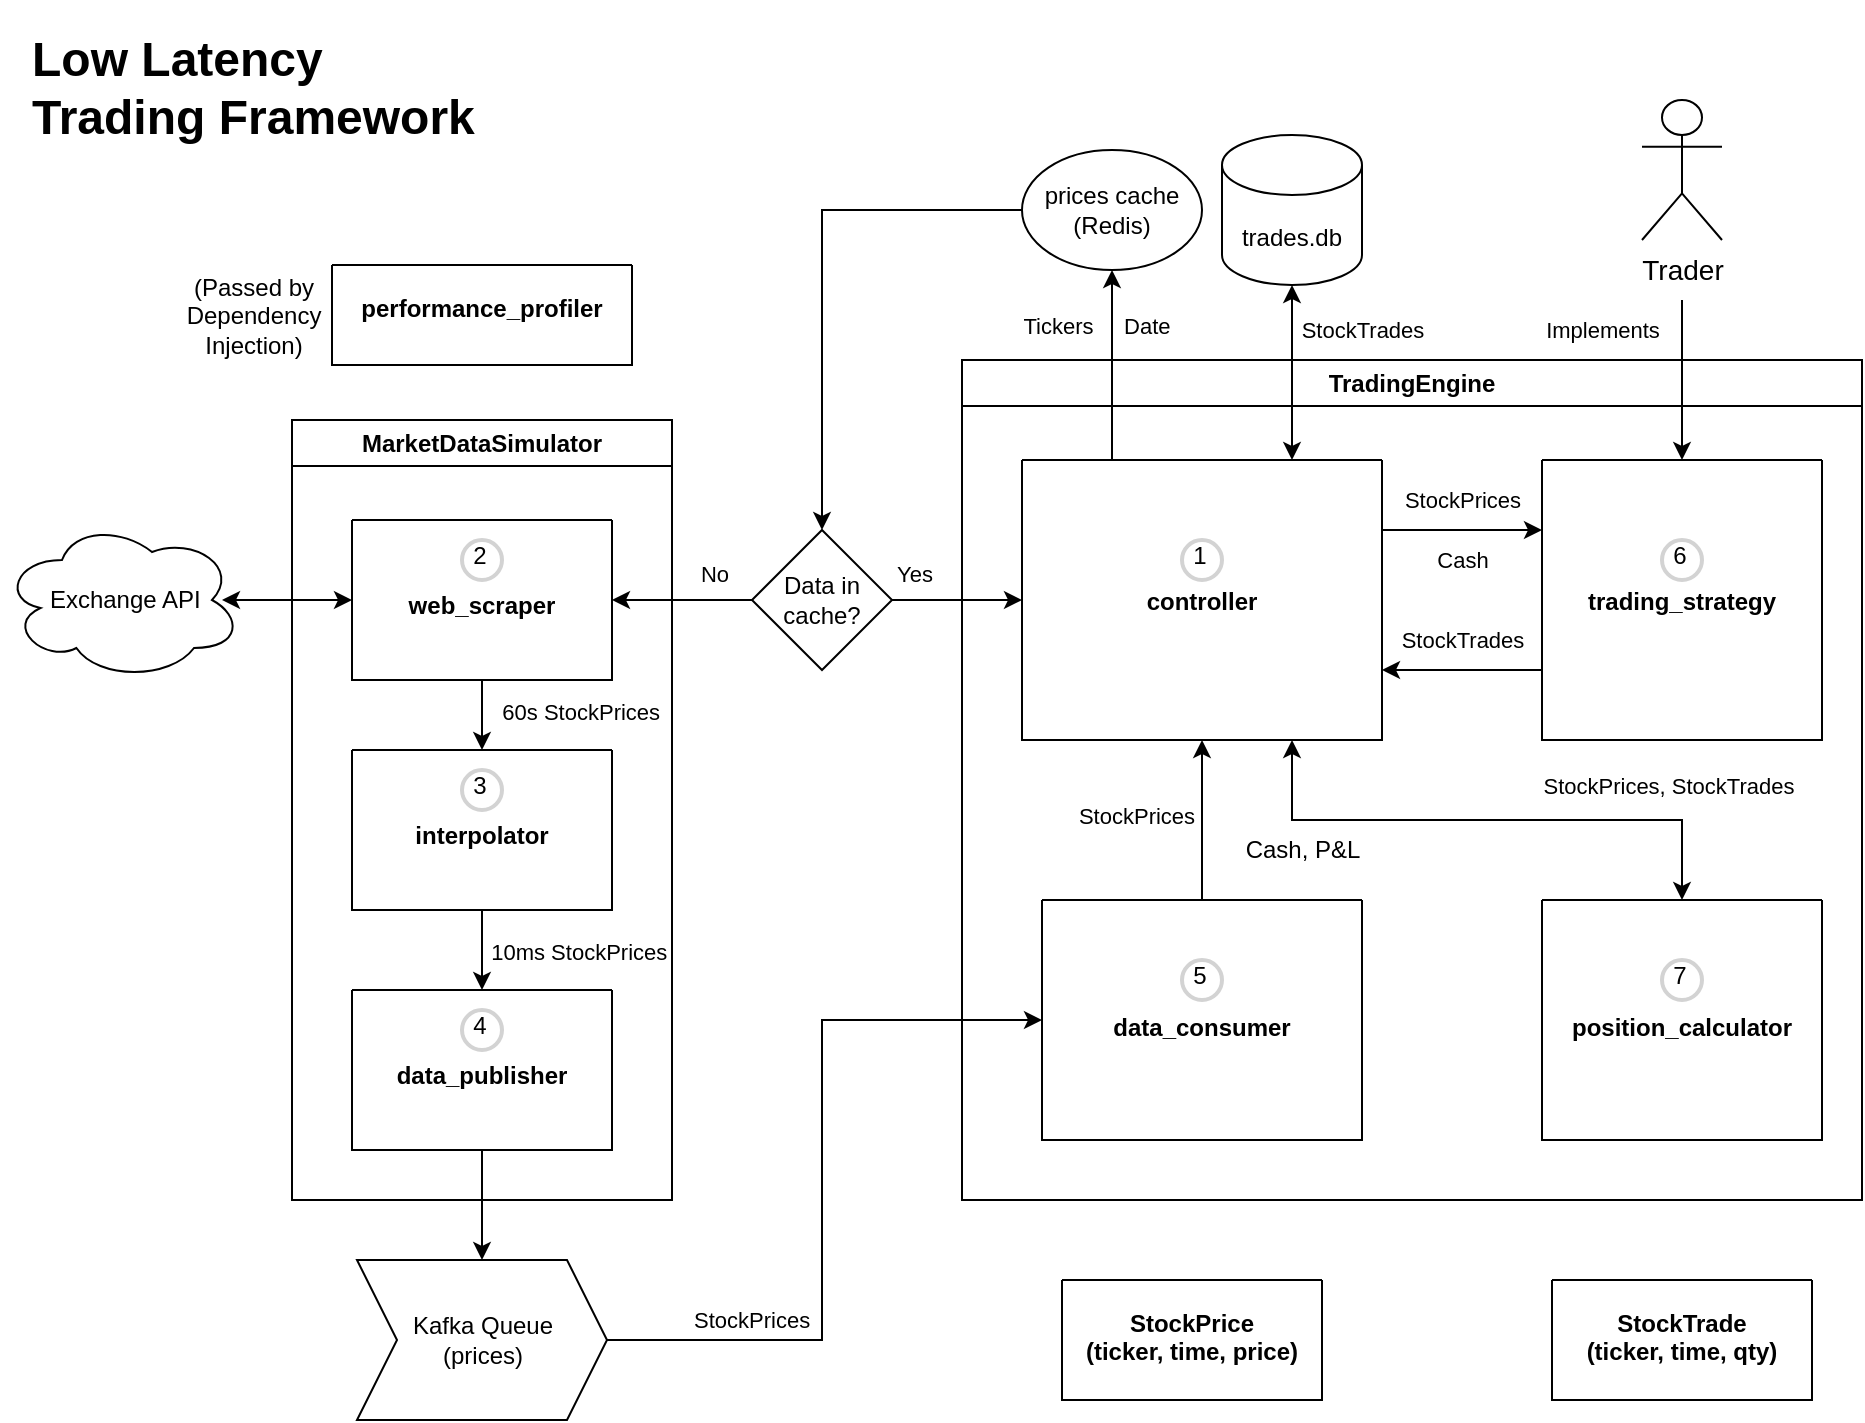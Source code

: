 <mxfile version="21.6.6" type="github">
  <diagram name="Page-1" id="HJ9jNkHiMD2bMJOVGWQ4">
    <mxGraphModel dx="1313" dy="746" grid="1" gridSize="10" guides="1" tooltips="1" connect="1" arrows="1" fold="1" page="1" pageScale="1" pageWidth="850" pageHeight="1100" math="0" shadow="0">
      <root>
        <mxCell id="0" />
        <mxCell id="1" parent="0" />
        <mxCell id="1LkRzJWSa4FL7F2BaM_C-1" value="TradingEngine" style="swimlane;whiteSpace=wrap;html=1;labelBackgroundColor=none;fillOpacity=0;" vertex="1" parent="1">
          <mxGeometry x="570" y="320" width="450" height="420" as="geometry" />
        </mxCell>
        <mxCell id="1LkRzJWSa4FL7F2BaM_C-2" value="&#xa;&#xa;&#xa;&#xa;&#xa;&#xa;&#xa;&#xa;&#xa;&#xa;trading_strategy" style="swimlane;startSize=0;labelBackgroundColor=none;" vertex="1" parent="1LkRzJWSa4FL7F2BaM_C-1">
          <mxGeometry x="290" y="50" width="140" height="140" as="geometry" />
        </mxCell>
        <mxCell id="1LkRzJWSa4FL7F2BaM_C-3" value="6" style="ellipse;html=1;aspect=fixed;strokeWidth=2;spacingBottom=4;spacingRight=2;strokeColor=#d3d3d3;labelBackgroundColor=none;whiteSpace=wrap;fillOpacity=0;" vertex="1" parent="1LkRzJWSa4FL7F2BaM_C-2">
          <mxGeometry x="60" y="40" width="20" height="20" as="geometry" />
        </mxCell>
        <mxCell id="1LkRzJWSa4FL7F2BaM_C-4" value="&#xa;&#xa;&#xa;&#xa;&#xa;&#xa;&#xa;&#xa;&#xa;&#xa;controller" style="swimlane;startSize=0;labelBackgroundColor=none;" vertex="1" parent="1LkRzJWSa4FL7F2BaM_C-1">
          <mxGeometry x="30" y="50" width="180" height="140" as="geometry" />
        </mxCell>
        <mxCell id="1LkRzJWSa4FL7F2BaM_C-5" value="1" style="ellipse;whiteSpace=wrap;html=1;aspect=fixed;strokeWidth=2;spacingBottom=4;spacingRight=2;strokeColor=#d3d3d3;fillOpacity=0;" vertex="1" parent="1LkRzJWSa4FL7F2BaM_C-4">
          <mxGeometry x="80" y="40" width="20" height="20" as="geometry" />
        </mxCell>
        <mxCell id="1LkRzJWSa4FL7F2BaM_C-6" value="&#xa;&#xa;&#xa;&#xa;&#xa;&#xa;&#xa;&#xa;&#xa;data_consumer" style="swimlane;startSize=0;labelBackgroundColor=none;" vertex="1" parent="1LkRzJWSa4FL7F2BaM_C-1">
          <mxGeometry x="40" y="270" width="160" height="120" as="geometry" />
        </mxCell>
        <mxCell id="1LkRzJWSa4FL7F2BaM_C-7" value="5" style="ellipse;whiteSpace=wrap;html=1;aspect=fixed;strokeWidth=2;spacingBottom=4;spacingRight=2;strokeColor=#d3d3d3;fillOpacity=0;" vertex="1" parent="1LkRzJWSa4FL7F2BaM_C-6">
          <mxGeometry x="70" y="30" width="20" height="20" as="geometry" />
        </mxCell>
        <mxCell id="1LkRzJWSa4FL7F2BaM_C-8" value="&#xa;&#xa;&#xa;&#xa;&#xa;&#xa;&#xa;&#xa;&#xa;position_calculator" style="swimlane;startSize=0;labelBackgroundColor=none;" vertex="1" parent="1LkRzJWSa4FL7F2BaM_C-1">
          <mxGeometry x="290" y="270" width="140" height="120" as="geometry" />
        </mxCell>
        <mxCell id="1LkRzJWSa4FL7F2BaM_C-9" value="7" style="ellipse;whiteSpace=wrap;html=1;aspect=fixed;strokeWidth=2;spacingBottom=4;spacingRight=2;strokeColor=#d3d3d3;fillOpacity=0;" vertex="1" parent="1LkRzJWSa4FL7F2BaM_C-8">
          <mxGeometry x="60" y="30" width="20" height="20" as="geometry" />
        </mxCell>
        <mxCell id="1LkRzJWSa4FL7F2BaM_C-10" value="" style="endArrow=classic;startArrow=classic;html=1;rounded=0;entryX=0.75;entryY=1;entryDx=0;entryDy=0;exitX=0.5;exitY=0;exitDx=0;exitDy=0;labelBackgroundColor=none;" edge="1" parent="1LkRzJWSa4FL7F2BaM_C-1" source="1LkRzJWSa4FL7F2BaM_C-8" target="1LkRzJWSa4FL7F2BaM_C-4">
          <mxGeometry width="50" height="50" relative="1" as="geometry">
            <mxPoint x="95" y="270" as="sourcePoint" />
            <mxPoint x="115" y="230" as="targetPoint" />
            <Array as="points">
              <mxPoint x="360" y="230" />
              <mxPoint x="165" y="230" />
            </Array>
          </mxGeometry>
        </mxCell>
        <mxCell id="1LkRzJWSa4FL7F2BaM_C-11" value="" style="endArrow=classic;html=1;rounded=0;exitX=0.5;exitY=0;exitDx=0;exitDy=0;entryX=0.5;entryY=1;entryDx=0;entryDy=0;labelBackgroundColor=none;" edge="1" parent="1LkRzJWSa4FL7F2BaM_C-1" source="1LkRzJWSa4FL7F2BaM_C-6" target="1LkRzJWSa4FL7F2BaM_C-4">
          <mxGeometry width="50" height="50" relative="1" as="geometry">
            <mxPoint x="-140" y="230" as="sourcePoint" />
            <mxPoint x="-90" y="180" as="targetPoint" />
          </mxGeometry>
        </mxCell>
        <mxCell id="1LkRzJWSa4FL7F2BaM_C-12" value="StockPrices" style="edgeLabel;html=1;align=center;verticalAlign=middle;resizable=0;points=[];labelBackgroundColor=none;" vertex="1" connectable="0" parent="1LkRzJWSa4FL7F2BaM_C-1">
          <mxGeometry x="70" y="230.004" as="geometry">
            <mxPoint x="17" y="-2" as="offset" />
          </mxGeometry>
        </mxCell>
        <mxCell id="1LkRzJWSa4FL7F2BaM_C-13" value="StockPrices, StockTrades" style="edgeLabel;html=1;align=center;verticalAlign=middle;resizable=0;points=[];labelBackgroundColor=none;" vertex="1" connectable="0" parent="1LkRzJWSa4FL7F2BaM_C-1">
          <mxGeometry x="360" y="210.004" as="geometry">
            <mxPoint x="-7" y="3" as="offset" />
          </mxGeometry>
        </mxCell>
        <mxCell id="1LkRzJWSa4FL7F2BaM_C-14" value="" style="endArrow=classic;html=1;rounded=0;exitX=1;exitY=0.25;exitDx=0;exitDy=0;entryX=0;entryY=0.25;entryDx=0;entryDy=0;" edge="1" parent="1LkRzJWSa4FL7F2BaM_C-1" source="1LkRzJWSa4FL7F2BaM_C-4" target="1LkRzJWSa4FL7F2BaM_C-2">
          <mxGeometry width="50" height="50" relative="1" as="geometry">
            <mxPoint x="70" y="280" as="sourcePoint" />
            <mxPoint x="120" y="230" as="targetPoint" />
          </mxGeometry>
        </mxCell>
        <mxCell id="1LkRzJWSa4FL7F2BaM_C-15" value="" style="endArrow=classic;html=1;rounded=0;exitX=0;exitY=0.75;exitDx=0;exitDy=0;entryX=1;entryY=0.75;entryDx=0;entryDy=0;" edge="1" parent="1LkRzJWSa4FL7F2BaM_C-1" source="1LkRzJWSa4FL7F2BaM_C-2" target="1LkRzJWSa4FL7F2BaM_C-4">
          <mxGeometry width="50" height="50" relative="1" as="geometry">
            <mxPoint x="70" y="280" as="sourcePoint" />
            <mxPoint x="120" y="230" as="targetPoint" />
          </mxGeometry>
        </mxCell>
        <mxCell id="1LkRzJWSa4FL7F2BaM_C-16" value="StockPrices" style="edgeLabel;html=1;align=center;verticalAlign=middle;resizable=0;points=[];labelBackgroundColor=none;" vertex="1" connectable="0" parent="1LkRzJWSa4FL7F2BaM_C-1">
          <mxGeometry x="290" y="100.0" as="geometry">
            <mxPoint x="-40" y="-30" as="offset" />
          </mxGeometry>
        </mxCell>
        <mxCell id="1LkRzJWSa4FL7F2BaM_C-17" value="Cash, P&amp;amp;L" style="text;html=1;align=center;verticalAlign=middle;resizable=0;points=[];autosize=1;strokeColor=none;fillColor=none;" vertex="1" parent="1LkRzJWSa4FL7F2BaM_C-1">
          <mxGeometry x="130" y="230" width="80" height="30" as="geometry" />
        </mxCell>
        <mxCell id="1LkRzJWSa4FL7F2BaM_C-18" value="StockTrades" style="edgeLabel;html=1;align=center;verticalAlign=middle;resizable=0;points=[];labelBackgroundColor=none;" vertex="1" connectable="0" parent="1LkRzJWSa4FL7F2BaM_C-1">
          <mxGeometry x="290" y="170.0" as="geometry">
            <mxPoint x="-40" y="-30" as="offset" />
          </mxGeometry>
        </mxCell>
        <mxCell id="1LkRzJWSa4FL7F2BaM_C-19" value="Cash" style="edgeLabel;html=1;align=center;verticalAlign=middle;resizable=0;points=[];labelBackgroundColor=none;" vertex="1" connectable="0" parent="1LkRzJWSa4FL7F2BaM_C-1">
          <mxGeometry x="290" y="130.0" as="geometry">
            <mxPoint x="-40" y="-30" as="offset" />
          </mxGeometry>
        </mxCell>
        <mxCell id="1LkRzJWSa4FL7F2BaM_C-20" value="MarketDataSimulator" style="swimlane;whiteSpace=wrap;html=1;labelBackgroundColor=none;fillOpacity=0;" vertex="1" parent="1">
          <mxGeometry x="235" y="350" width="190" height="390" as="geometry" />
        </mxCell>
        <mxCell id="1LkRzJWSa4FL7F2BaM_C-21" value="&#xa;&#xa;&#xa;&#xa;&#xa;&#xa;interpolator" style="swimlane;startSize=0;labelBackgroundColor=none;" vertex="1" parent="1LkRzJWSa4FL7F2BaM_C-20">
          <mxGeometry x="30" y="165" width="130" height="80" as="geometry" />
        </mxCell>
        <mxCell id="1LkRzJWSa4FL7F2BaM_C-22" value="3" style="ellipse;whiteSpace=wrap;html=1;aspect=fixed;strokeWidth=2;spacingBottom=4;spacingRight=2;strokeColor=#d3d3d3;fillOpacity=0;" vertex="1" parent="1LkRzJWSa4FL7F2BaM_C-21">
          <mxGeometry x="55" y="10" width="20" height="20" as="geometry" />
        </mxCell>
        <mxCell id="1LkRzJWSa4FL7F2BaM_C-23" value="&#xa;&#xa;&#xa;&#xa;&#xa;&#xa;data_publisher" style="swimlane;startSize=0;labelBackgroundColor=none;" vertex="1" parent="1LkRzJWSa4FL7F2BaM_C-20">
          <mxGeometry x="30" y="285" width="130" height="80" as="geometry" />
        </mxCell>
        <mxCell id="1LkRzJWSa4FL7F2BaM_C-24" value="4" style="ellipse;whiteSpace=wrap;html=1;aspect=fixed;strokeWidth=2;spacingBottom=4;spacingRight=2;strokeColor=#d3d3d3;fillOpacity=0;" vertex="1" parent="1LkRzJWSa4FL7F2BaM_C-23">
          <mxGeometry x="55" y="10" width="20" height="20" as="geometry" />
        </mxCell>
        <mxCell id="1LkRzJWSa4FL7F2BaM_C-25" value="&#xa;&#xa;&#xa;&#xa;&#xa;&#xa;web_scraper" style="swimlane;startSize=0;labelBackgroundColor=none;" vertex="1" parent="1LkRzJWSa4FL7F2BaM_C-20">
          <mxGeometry x="30" y="50" width="130" height="80" as="geometry" />
        </mxCell>
        <mxCell id="1LkRzJWSa4FL7F2BaM_C-26" value="2" style="ellipse;whiteSpace=wrap;html=1;aspect=fixed;strokeWidth=2;spacingBottom=4;spacingRight=2;strokeColor=#d3d3d3;fillOpacity=0;" vertex="1" parent="1LkRzJWSa4FL7F2BaM_C-25">
          <mxGeometry x="55" y="10" width="20" height="20" as="geometry" />
        </mxCell>
        <mxCell id="1LkRzJWSa4FL7F2BaM_C-27" value="" style="endArrow=classic;html=1;rounded=0;exitX=0.5;exitY=1;exitDx=0;exitDy=0;entryX=0.5;entryY=0;entryDx=0;entryDy=0;" edge="1" parent="1LkRzJWSa4FL7F2BaM_C-20" source="1LkRzJWSa4FL7F2BaM_C-21" target="1LkRzJWSa4FL7F2BaM_C-23">
          <mxGeometry width="50" height="50" relative="1" as="geometry">
            <mxPoint x="270" y="270" as="sourcePoint" />
            <mxPoint x="320" y="220" as="targetPoint" />
          </mxGeometry>
        </mxCell>
        <mxCell id="1LkRzJWSa4FL7F2BaM_C-28" value="" style="endArrow=classic;html=1;rounded=0;exitX=0.5;exitY=1;exitDx=0;exitDy=0;entryX=0.5;entryY=0;entryDx=0;entryDy=0;" edge="1" parent="1LkRzJWSa4FL7F2BaM_C-20" source="1LkRzJWSa4FL7F2BaM_C-25" target="1LkRzJWSa4FL7F2BaM_C-21">
          <mxGeometry width="50" height="50" relative="1" as="geometry">
            <mxPoint x="200" y="200" as="sourcePoint" />
            <mxPoint x="250" y="150" as="targetPoint" />
          </mxGeometry>
        </mxCell>
        <mxCell id="1LkRzJWSa4FL7F2BaM_C-29" value="&amp;nbsp; &amp;nbsp; 60s StockPrices" style="edgeLabel;html=1;align=center;verticalAlign=middle;resizable=0;points=[];labelBackgroundColor=none;" vertex="1" connectable="0" parent="1LkRzJWSa4FL7F2BaM_C-20">
          <mxGeometry x="130" y="150" as="geometry">
            <mxPoint x="8" y="-4" as="offset" />
          </mxGeometry>
        </mxCell>
        <mxCell id="1LkRzJWSa4FL7F2BaM_C-30" value="&amp;nbsp; &amp;nbsp; 10ms StockPrices" style="edgeLabel;html=1;align=center;verticalAlign=middle;resizable=0;points=[];labelBackgroundColor=none;" vertex="1" connectable="0" parent="1LkRzJWSa4FL7F2BaM_C-20">
          <mxGeometry x="130" y="160" as="geometry">
            <mxPoint x="7" y="106" as="offset" />
          </mxGeometry>
        </mxCell>
        <mxCell id="1LkRzJWSa4FL7F2BaM_C-31" value="" style="endArrow=classic;html=1;rounded=0;entryX=0.5;entryY=0;entryDx=0;entryDy=0;labelBackgroundColor=none;" edge="1" parent="1" target="1LkRzJWSa4FL7F2BaM_C-2">
          <mxGeometry width="50" height="50" relative="1" as="geometry">
            <mxPoint x="930" y="290" as="sourcePoint" />
            <mxPoint x="750" y="480" as="targetPoint" />
            <Array as="points" />
          </mxGeometry>
        </mxCell>
        <mxCell id="1LkRzJWSa4FL7F2BaM_C-32" value="&lt;font style=&quot;font-size: 14px;&quot;&gt;Trader&lt;/font&gt;" style="shape=umlActor;verticalLabelPosition=bottom;verticalAlign=top;html=1;outlineConnect=0;labelBackgroundColor=none;fillOpacity=0;" vertex="1" parent="1">
          <mxGeometry x="910" y="190" width="40" height="70" as="geometry" />
        </mxCell>
        <mxCell id="1LkRzJWSa4FL7F2BaM_C-33" value="&amp;nbsp;Exchange API" style="ellipse;shape=cloud;whiteSpace=wrap;html=1;labelBackgroundColor=none;fillOpacity=0;" vertex="1" parent="1">
          <mxGeometry x="90" y="400" width="120" height="80" as="geometry" />
        </mxCell>
        <mxCell id="1LkRzJWSa4FL7F2BaM_C-34" value="Kafka Queue&#xa;(prices)" style="shape=step;perimeter=stepPerimeter;whiteSpace=wrap;html=1;fixedSize=1;labelBackgroundColor=none;fillOpacity=0;" vertex="1" parent="1">
          <mxGeometry x="267.5" y="770" width="125" height="80" as="geometry" />
        </mxCell>
        <mxCell id="1LkRzJWSa4FL7F2BaM_C-35" value="" style="endArrow=classic;html=1;rounded=0;exitX=0.5;exitY=1;exitDx=0;exitDy=0;entryX=0.5;entryY=0;entryDx=0;entryDy=0;labelBackgroundColor=none;" edge="1" parent="1" source="1LkRzJWSa4FL7F2BaM_C-23" target="1LkRzJWSa4FL7F2BaM_C-34">
          <mxGeometry width="50" height="50" relative="1" as="geometry">
            <mxPoint x="377.5" y="710" as="sourcePoint" />
            <mxPoint x="687.5" y="780" as="targetPoint" />
            <Array as="points" />
          </mxGeometry>
        </mxCell>
        <mxCell id="1LkRzJWSa4FL7F2BaM_C-36" value="" style="endArrow=classic;html=1;rounded=0;exitX=1;exitY=0.5;exitDx=0;exitDy=0;entryX=0;entryY=0.5;entryDx=0;entryDy=0;labelBackgroundColor=none;" edge="1" parent="1" source="1LkRzJWSa4FL7F2BaM_C-34" target="1LkRzJWSa4FL7F2BaM_C-6">
          <mxGeometry width="50" height="50" relative="1" as="geometry">
            <mxPoint x="420" y="470" as="sourcePoint" />
            <mxPoint x="510" y="650" as="targetPoint" />
            <Array as="points">
              <mxPoint x="500" y="810" />
              <mxPoint x="500" y="650" />
            </Array>
          </mxGeometry>
        </mxCell>
        <mxCell id="1LkRzJWSa4FL7F2BaM_C-37" value="" style="endArrow=classic;startArrow=classic;html=1;rounded=0;exitX=0.75;exitY=0;exitDx=0;exitDy=0;entryX=0.5;entryY=1;entryDx=0;entryDy=0;entryPerimeter=0;labelBackgroundColor=none;" edge="1" parent="1" source="1LkRzJWSa4FL7F2BaM_C-4" target="1LkRzJWSa4FL7F2BaM_C-38">
          <mxGeometry width="50" height="50" relative="1" as="geometry">
            <mxPoint x="420" y="490" as="sourcePoint" />
            <mxPoint x="750" y="290" as="targetPoint" />
          </mxGeometry>
        </mxCell>
        <mxCell id="1LkRzJWSa4FL7F2BaM_C-38" value="trades.db" style="shape=cylinder3;boundedLbl=1;backgroundOutline=1;size=15;labelBackgroundColor=none;fillOpacity=0;" vertex="1" parent="1">
          <mxGeometry x="700" y="207.5" width="70" height="75" as="geometry" />
        </mxCell>
        <mxCell id="1LkRzJWSa4FL7F2BaM_C-39" value="" style="endArrow=classic;html=1;rounded=0;labelBackgroundColor=none;exitX=0.25;exitY=0;exitDx=0;exitDy=0;entryX=0.5;entryY=1;entryDx=0;entryDy=0;" edge="1" parent="1" source="1LkRzJWSa4FL7F2BaM_C-4" target="1LkRzJWSa4FL7F2BaM_C-48">
          <mxGeometry width="50" height="50" relative="1" as="geometry">
            <mxPoint x="550.5" y="309" as="sourcePoint" />
            <mxPoint x="470.5" y="309" as="targetPoint" />
          </mxGeometry>
        </mxCell>
        <mxCell id="1LkRzJWSa4FL7F2BaM_C-40" value="&#xa;&#xa;&#xa;performance_profiler" style="swimlane;startSize=0;labelBackgroundColor=none;" vertex="1" parent="1">
          <mxGeometry x="255" y="272.5" width="150" height="50" as="geometry" />
        </mxCell>
        <mxCell id="1LkRzJWSa4FL7F2BaM_C-41" value="&lt;h1&gt;Low Latency Trading Framework&lt;/h1&gt;" style="text;html=1;strokeColor=none;fillColor=none;spacing=5;spacingTop=-20;whiteSpace=wrap;overflow=hidden;rounded=0;labelBackgroundColor=none;" vertex="1" parent="1">
          <mxGeometry x="100" y="150" width="232.5" height="80" as="geometry" />
        </mxCell>
        <mxCell id="1LkRzJWSa4FL7F2BaM_C-42" value="(Passed by Dependency Injection)" style="text;html=1;strokeColor=none;fillColor=none;align=center;verticalAlign=middle;whiteSpace=wrap;rounded=0;labelBackgroundColor=none;" vertex="1" parent="1">
          <mxGeometry x="186.25" y="282.5" width="60" height="30" as="geometry" />
        </mxCell>
        <mxCell id="1LkRzJWSa4FL7F2BaM_C-43" value="&#xa;&#xa;&#xa;&#xa;StockPrice &#xa;(ticker, time, price)" style="swimlane;startSize=0;labelBackgroundColor=none;" vertex="1" parent="1">
          <mxGeometry x="620" y="780" width="130" height="60" as="geometry" />
        </mxCell>
        <mxCell id="1LkRzJWSa4FL7F2BaM_C-44" value="&#xa;&#xa;&#xa;&#xa;StockTrade&#xa;(ticker, time, qty)" style="swimlane;startSize=0;labelBackgroundColor=none;" vertex="1" parent="1">
          <mxGeometry x="865" y="780" width="130" height="60" as="geometry" />
        </mxCell>
        <mxCell id="1LkRzJWSa4FL7F2BaM_C-45" value="&lt;font style=&quot;font-size: 11px;&quot;&gt;StockTrades&lt;/font&gt;" style="text;html=1;align=center;verticalAlign=middle;resizable=0;points=[];autosize=1;strokeColor=none;fillColor=none;" vertex="1" parent="1">
          <mxGeometry x="730" y="290" width="80" height="30" as="geometry" />
        </mxCell>
        <mxCell id="1LkRzJWSa4FL7F2BaM_C-46" value="&lt;font style=&quot;font-size: 11px;&quot;&gt;Implements&lt;/font&gt;" style="text;html=1;align=center;verticalAlign=middle;resizable=0;points=[];autosize=1;strokeColor=none;fillColor=none;" vertex="1" parent="1">
          <mxGeometry x="850" y="290" width="80" height="30" as="geometry" />
        </mxCell>
        <mxCell id="1LkRzJWSa4FL7F2BaM_C-47" value="&amp;nbsp; &amp;nbsp;StockPrices" style="edgeLabel;html=1;align=center;verticalAlign=middle;resizable=0;points=[];labelBackgroundColor=none;" vertex="1" connectable="0" parent="1">
          <mxGeometry x="500" y="830.0" as="geometry">
            <mxPoint x="-40" y="-30" as="offset" />
          </mxGeometry>
        </mxCell>
        <mxCell id="1LkRzJWSa4FL7F2BaM_C-48" value="prices cache&#xa;(Redis)" style="ellipse;whiteSpace=wrap;html=1;labelBackgroundColor=none;strokeColor=default;shadow=0;fillOpacity=0;" vertex="1" parent="1">
          <mxGeometry x="600" y="215" width="90" height="60" as="geometry" />
        </mxCell>
        <mxCell id="1LkRzJWSa4FL7F2BaM_C-49" value="" style="endArrow=classic;html=1;rounded=0;exitX=0;exitY=0.5;exitDx=0;exitDy=0;entryX=0.5;entryY=0;entryDx=0;entryDy=0;labelBackgroundColor=none;" edge="1" parent="1" source="1LkRzJWSa4FL7F2BaM_C-48" target="1LkRzJWSa4FL7F2BaM_C-50">
          <mxGeometry width="50" height="50" relative="1" as="geometry">
            <mxPoint x="420" y="610" as="sourcePoint" />
            <mxPoint x="470" y="560" as="targetPoint" />
            <Array as="points">
              <mxPoint x="500" y="245" />
            </Array>
          </mxGeometry>
        </mxCell>
        <mxCell id="1LkRzJWSa4FL7F2BaM_C-50" value="Data in cache?" style="rhombus;whiteSpace=wrap;html=1;labelBackgroundColor=none;fillOpacity=0;" vertex="1" parent="1">
          <mxGeometry x="465" y="405" width="70" height="70" as="geometry" />
        </mxCell>
        <mxCell id="1LkRzJWSa4FL7F2BaM_C-51" value="" style="endArrow=classic;html=1;rounded=0;exitX=1;exitY=0.5;exitDx=0;exitDy=0;entryX=0;entryY=0.5;entryDx=0;entryDy=0;" edge="1" parent="1" source="1LkRzJWSa4FL7F2BaM_C-50" target="1LkRzJWSa4FL7F2BaM_C-4">
          <mxGeometry width="50" height="50" relative="1" as="geometry">
            <mxPoint x="275" y="550" as="sourcePoint" />
            <mxPoint x="325" y="500" as="targetPoint" />
          </mxGeometry>
        </mxCell>
        <mxCell id="1LkRzJWSa4FL7F2BaM_C-52" value="Tickers&amp;nbsp; &amp;nbsp; &amp;nbsp;Date" style="edgeLabel;html=1;align=center;verticalAlign=middle;resizable=0;points=[];labelBackgroundColor=none;" vertex="1" connectable="0" parent="1">
          <mxGeometry x="620" y="305" as="geometry">
            <mxPoint x="17" y="-2" as="offset" />
          </mxGeometry>
        </mxCell>
        <mxCell id="1LkRzJWSa4FL7F2BaM_C-53" value="No" style="edgeLabel;html=1;align=center;verticalAlign=middle;resizable=0;points=[];labelBackgroundColor=none;" vertex="1" connectable="0" parent="1">
          <mxGeometry x="470" y="490" as="geometry">
            <mxPoint x="-24" y="-63" as="offset" />
          </mxGeometry>
        </mxCell>
        <mxCell id="1LkRzJWSa4FL7F2BaM_C-54" value="Yes" style="edgeLabel;html=1;align=center;verticalAlign=middle;resizable=0;points=[];labelBackgroundColor=none;" vertex="1" connectable="0" parent="1">
          <mxGeometry x="570" y="490" as="geometry">
            <mxPoint x="-24" y="-63" as="offset" />
          </mxGeometry>
        </mxCell>
        <mxCell id="1LkRzJWSa4FL7F2BaM_C-55" value="" style="endArrow=classic;html=1;rounded=0;exitX=0;exitY=0.5;exitDx=0;exitDy=0;entryX=1;entryY=0.5;entryDx=0;entryDy=0;" edge="1" parent="1" source="1LkRzJWSa4FL7F2BaM_C-50" target="1LkRzJWSa4FL7F2BaM_C-25">
          <mxGeometry width="50" height="50" relative="1" as="geometry">
            <mxPoint x="620" y="570" as="sourcePoint" />
            <mxPoint x="670" y="520" as="targetPoint" />
          </mxGeometry>
        </mxCell>
        <mxCell id="1LkRzJWSa4FL7F2BaM_C-56" value="" style="endArrow=classic;startArrow=classic;html=1;rounded=0;exitX=0;exitY=0.5;exitDx=0;exitDy=0;" edge="1" parent="1" source="1LkRzJWSa4FL7F2BaM_C-25">
          <mxGeometry width="50" height="50" relative="1" as="geometry">
            <mxPoint x="520" y="480" as="sourcePoint" />
            <mxPoint x="200" y="440" as="targetPoint" />
          </mxGeometry>
        </mxCell>
      </root>
    </mxGraphModel>
  </diagram>
</mxfile>
